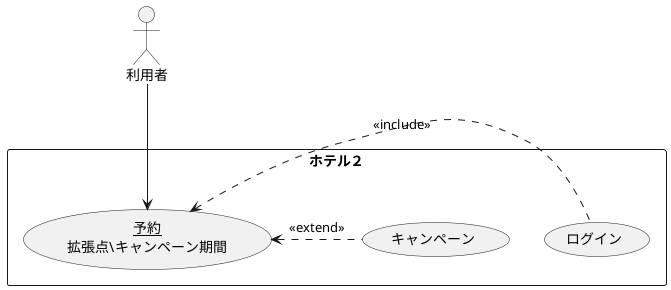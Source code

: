 @startuml ユースケース図
actor 利用者
rectangle ホテル２ {
usecase ログイン
usecase キャンペーン
usecase (<u>予約</u>\n拡張点\キャンペーン期間) as input
}
input <. (ログイン) : <<include>>　
input <. (キャンペーン) : <<extend>>
利用者 --> input
@enduml